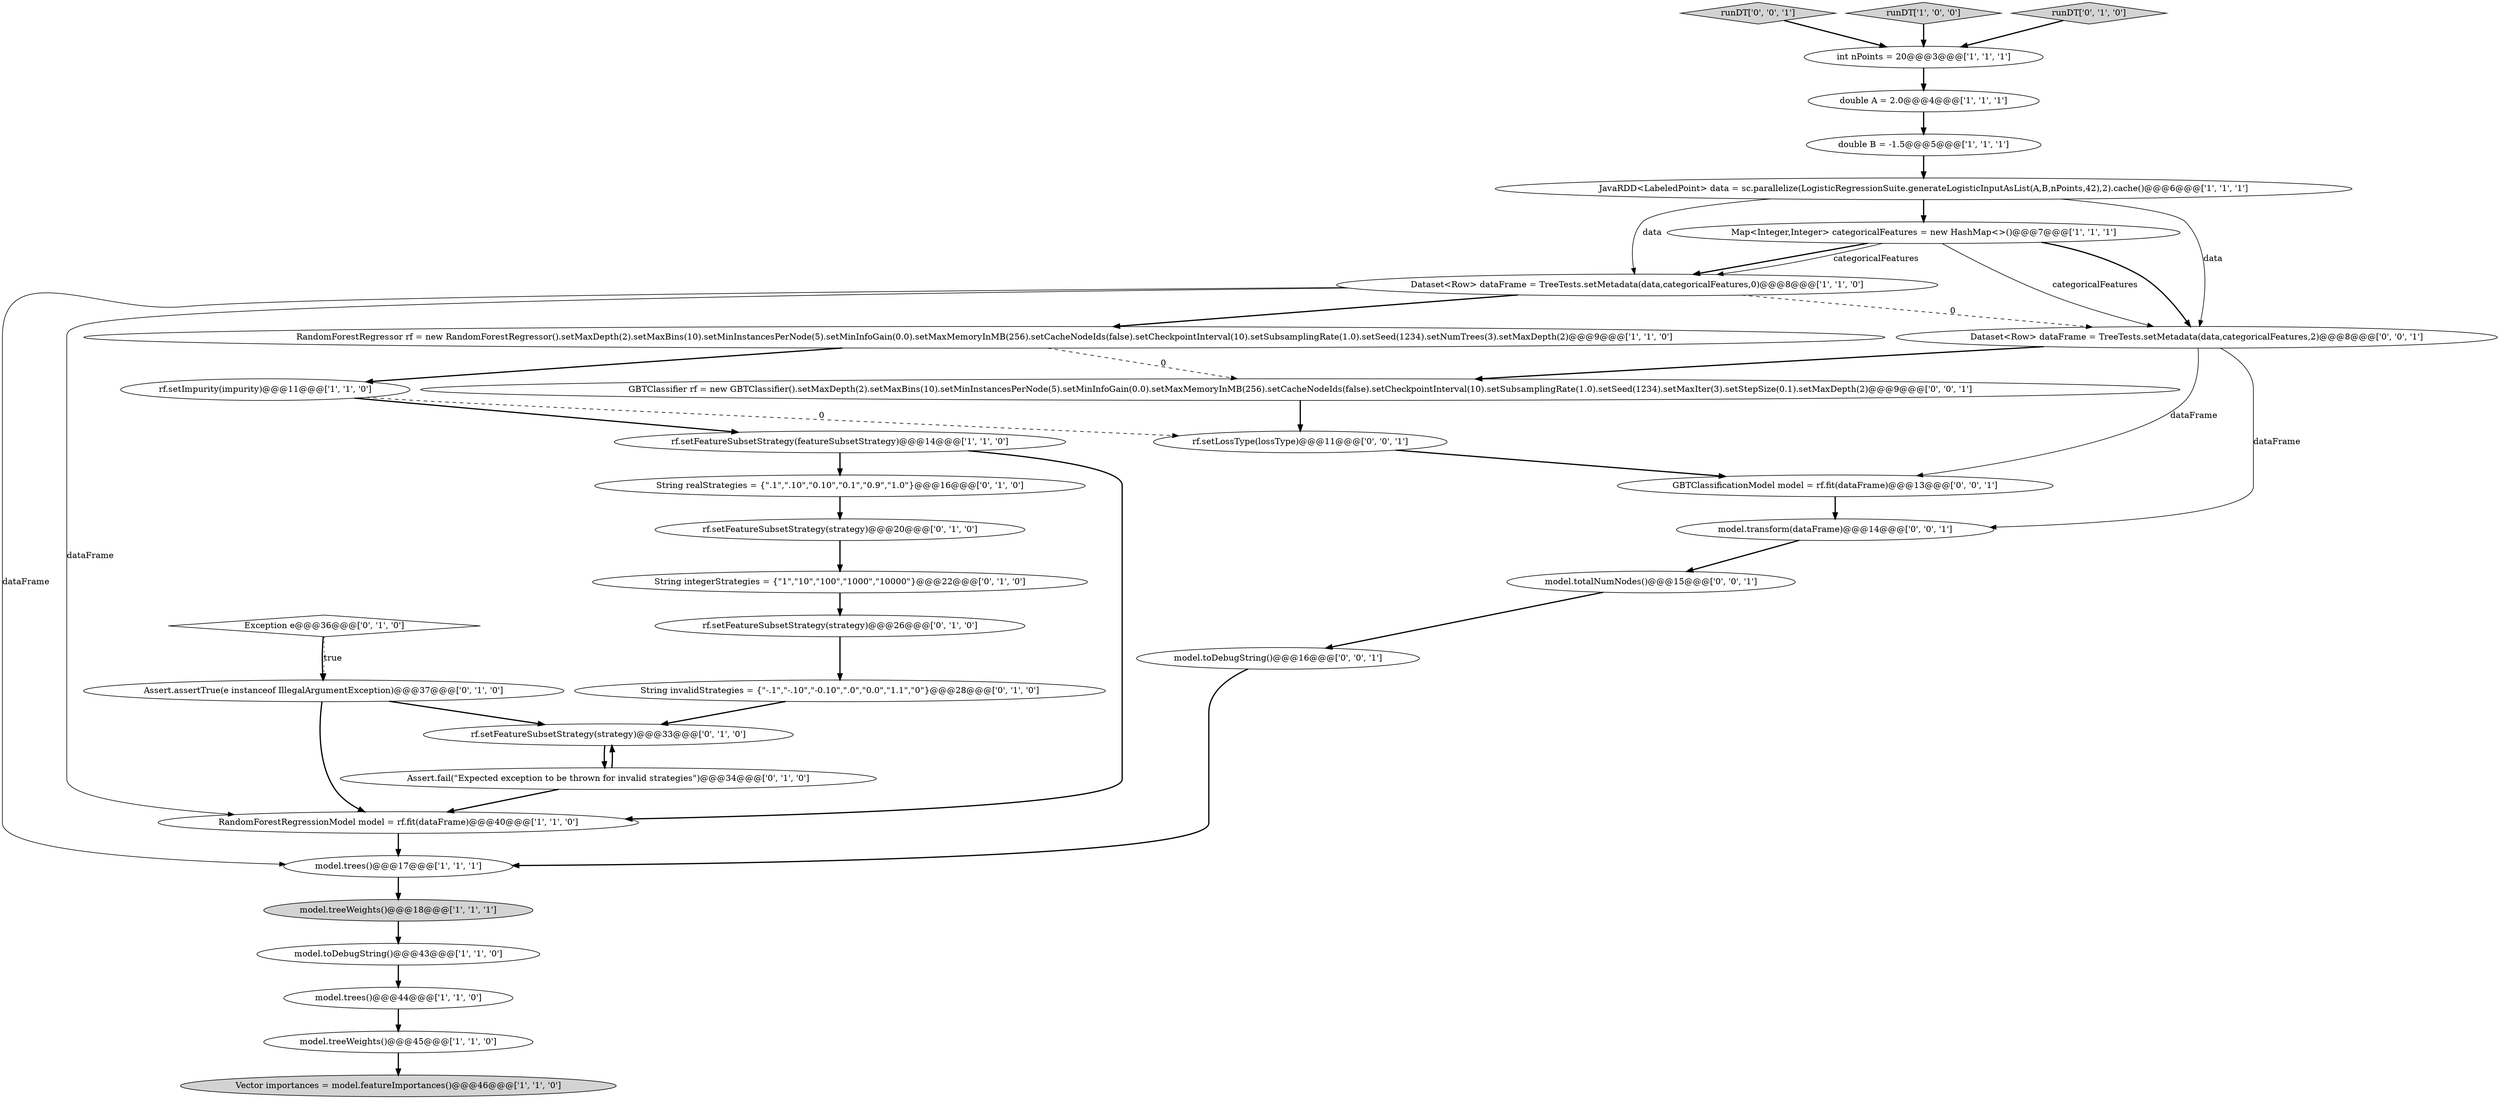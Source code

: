 digraph {
25 [style = filled, label = "rf.setFeatureSubsetStrategy(strategy)@@@20@@@['0', '1', '0']", fillcolor = white, shape = ellipse image = "AAA1AAABBB2BBB"];
16 [style = filled, label = "rf.setImpurity(impurity)@@@11@@@['1', '1', '0']", fillcolor = white, shape = ellipse image = "AAA0AAABBB1BBB"];
29 [style = filled, label = "runDT['0', '0', '1']", fillcolor = lightgray, shape = diamond image = "AAA0AAABBB3BBB"];
3 [style = filled, label = "JavaRDD<LabeledPoint> data = sc.parallelize(LogisticRegressionSuite.generateLogisticInputAsList(A,B,nPoints,42),2).cache()@@@6@@@['1', '1', '1']", fillcolor = white, shape = ellipse image = "AAA0AAABBB1BBB"];
4 [style = filled, label = "runDT['1', '0', '0']", fillcolor = lightgray, shape = diamond image = "AAA0AAABBB1BBB"];
11 [style = filled, label = "model.toDebugString()@@@43@@@['1', '1', '0']", fillcolor = white, shape = ellipse image = "AAA0AAABBB1BBB"];
20 [style = filled, label = "Exception e@@@36@@@['0', '1', '0']", fillcolor = white, shape = diamond image = "AAA1AAABBB2BBB"];
15 [style = filled, label = "RandomForestRegressor rf = new RandomForestRegressor().setMaxDepth(2).setMaxBins(10).setMinInstancesPerNode(5).setMinInfoGain(0.0).setMaxMemoryInMB(256).setCacheNodeIds(false).setCheckpointInterval(10).setSubsamplingRate(1.0).setSeed(1234).setNumTrees(3).setMaxDepth(2)@@@9@@@['1', '1', '0']", fillcolor = white, shape = ellipse image = "AAA0AAABBB1BBB"];
1 [style = filled, label = "int nPoints = 20@@@3@@@['1', '1', '1']", fillcolor = white, shape = ellipse image = "AAA0AAABBB1BBB"];
26 [style = filled, label = "rf.setFeatureSubsetStrategy(strategy)@@@26@@@['0', '1', '0']", fillcolor = white, shape = ellipse image = "AAA1AAABBB2BBB"];
13 [style = filled, label = "double B = -1.5@@@5@@@['1', '1', '1']", fillcolor = white, shape = ellipse image = "AAA0AAABBB1BBB"];
10 [style = filled, label = "model.treeWeights()@@@18@@@['1', '1', '1']", fillcolor = lightgray, shape = ellipse image = "AAA0AAABBB1BBB"];
9 [style = filled, label = "Dataset<Row> dataFrame = TreeTests.setMetadata(data,categoricalFeatures,0)@@@8@@@['1', '1', '0']", fillcolor = white, shape = ellipse image = "AAA0AAABBB1BBB"];
12 [style = filled, label = "Vector importances = model.featureImportances()@@@46@@@['1', '1', '0']", fillcolor = lightgray, shape = ellipse image = "AAA0AAABBB1BBB"];
18 [style = filled, label = "Assert.assertTrue(e instanceof IllegalArgumentException)@@@37@@@['0', '1', '0']", fillcolor = white, shape = ellipse image = "AAA1AAABBB2BBB"];
23 [style = filled, label = "String integerStrategies = {\"1\",\"10\",\"100\",\"1000\",\"10000\"}@@@22@@@['0', '1', '0']", fillcolor = white, shape = ellipse image = "AAA1AAABBB2BBB"];
5 [style = filled, label = "model.trees()@@@44@@@['1', '1', '0']", fillcolor = white, shape = ellipse image = "AAA0AAABBB1BBB"];
8 [style = filled, label = "model.trees()@@@17@@@['1', '1', '1']", fillcolor = white, shape = ellipse image = "AAA0AAABBB1BBB"];
0 [style = filled, label = "rf.setFeatureSubsetStrategy(featureSubsetStrategy)@@@14@@@['1', '1', '0']", fillcolor = white, shape = ellipse image = "AAA0AAABBB1BBB"];
27 [style = filled, label = "model.totalNumNodes()@@@15@@@['0', '0', '1']", fillcolor = white, shape = ellipse image = "AAA0AAABBB3BBB"];
31 [style = filled, label = "Dataset<Row> dataFrame = TreeTests.setMetadata(data,categoricalFeatures,2)@@@8@@@['0', '0', '1']", fillcolor = white, shape = ellipse image = "AAA0AAABBB3BBB"];
14 [style = filled, label = "model.treeWeights()@@@45@@@['1', '1', '0']", fillcolor = white, shape = ellipse image = "AAA0AAABBB1BBB"];
24 [style = filled, label = "String realStrategies = {\".1\",\".10\",\"0.10\",\"0.1\",\"0.9\",\"1.0\"}@@@16@@@['0', '1', '0']", fillcolor = white, shape = ellipse image = "AAA1AAABBB2BBB"];
22 [style = filled, label = "rf.setFeatureSubsetStrategy(strategy)@@@33@@@['0', '1', '0']", fillcolor = white, shape = ellipse image = "AAA1AAABBB2BBB"];
21 [style = filled, label = "runDT['0', '1', '0']", fillcolor = lightgray, shape = diamond image = "AAA0AAABBB2BBB"];
34 [style = filled, label = "rf.setLossType(lossType)@@@11@@@['0', '0', '1']", fillcolor = white, shape = ellipse image = "AAA0AAABBB3BBB"];
7 [style = filled, label = "double A = 2.0@@@4@@@['1', '1', '1']", fillcolor = white, shape = ellipse image = "AAA0AAABBB1BBB"];
17 [style = filled, label = "Assert.fail(\"Expected exception to be thrown for invalid strategies\")@@@34@@@['0', '1', '0']", fillcolor = white, shape = ellipse image = "AAA1AAABBB2BBB"];
33 [style = filled, label = "GBTClassifier rf = new GBTClassifier().setMaxDepth(2).setMaxBins(10).setMinInstancesPerNode(5).setMinInfoGain(0.0).setMaxMemoryInMB(256).setCacheNodeIds(false).setCheckpointInterval(10).setSubsamplingRate(1.0).setSeed(1234).setMaxIter(3).setStepSize(0.1).setMaxDepth(2)@@@9@@@['0', '0', '1']", fillcolor = white, shape = ellipse image = "AAA0AAABBB3BBB"];
2 [style = filled, label = "RandomForestRegressionModel model = rf.fit(dataFrame)@@@40@@@['1', '1', '0']", fillcolor = white, shape = ellipse image = "AAA0AAABBB1BBB"];
6 [style = filled, label = "Map<Integer,Integer> categoricalFeatures = new HashMap<>()@@@7@@@['1', '1', '1']", fillcolor = white, shape = ellipse image = "AAA0AAABBB1BBB"];
30 [style = filled, label = "GBTClassificationModel model = rf.fit(dataFrame)@@@13@@@['0', '0', '1']", fillcolor = white, shape = ellipse image = "AAA0AAABBB3BBB"];
19 [style = filled, label = "String invalidStrategies = {\"-.1\",\"-.10\",\"-0.10\",\".0\",\"0.0\",\"1.1\",\"0\"}@@@28@@@['0', '1', '0']", fillcolor = white, shape = ellipse image = "AAA1AAABBB2BBB"];
32 [style = filled, label = "model.toDebugString()@@@16@@@['0', '0', '1']", fillcolor = white, shape = ellipse image = "AAA0AAABBB3BBB"];
28 [style = filled, label = "model.transform(dataFrame)@@@14@@@['0', '0', '1']", fillcolor = white, shape = ellipse image = "AAA0AAABBB3BBB"];
25->23 [style = bold, label=""];
5->14 [style = bold, label=""];
18->2 [style = bold, label=""];
16->34 [style = dashed, label="0"];
18->22 [style = bold, label=""];
20->18 [style = dotted, label="true"];
31->30 [style = solid, label="dataFrame"];
20->18 [style = bold, label=""];
9->31 [style = dashed, label="0"];
9->15 [style = bold, label=""];
16->0 [style = bold, label=""];
33->34 [style = bold, label=""];
19->22 [style = bold, label=""];
14->12 [style = bold, label=""];
27->32 [style = bold, label=""];
10->11 [style = bold, label=""];
31->28 [style = solid, label="dataFrame"];
22->17 [style = bold, label=""];
4->1 [style = bold, label=""];
23->26 [style = bold, label=""];
2->8 [style = bold, label=""];
0->24 [style = bold, label=""];
3->6 [style = bold, label=""];
26->19 [style = bold, label=""];
6->9 [style = bold, label=""];
7->13 [style = bold, label=""];
28->27 [style = bold, label=""];
9->8 [style = solid, label="dataFrame"];
6->31 [style = solid, label="categoricalFeatures"];
9->2 [style = solid, label="dataFrame"];
6->31 [style = bold, label=""];
32->8 [style = bold, label=""];
15->16 [style = bold, label=""];
15->33 [style = dashed, label="0"];
13->3 [style = bold, label=""];
30->28 [style = bold, label=""];
3->31 [style = solid, label="data"];
24->25 [style = bold, label=""];
17->22 [style = bold, label=""];
21->1 [style = bold, label=""];
6->9 [style = solid, label="categoricalFeatures"];
1->7 [style = bold, label=""];
0->2 [style = bold, label=""];
29->1 [style = bold, label=""];
3->9 [style = solid, label="data"];
31->33 [style = bold, label=""];
34->30 [style = bold, label=""];
8->10 [style = bold, label=""];
11->5 [style = bold, label=""];
17->2 [style = bold, label=""];
}
